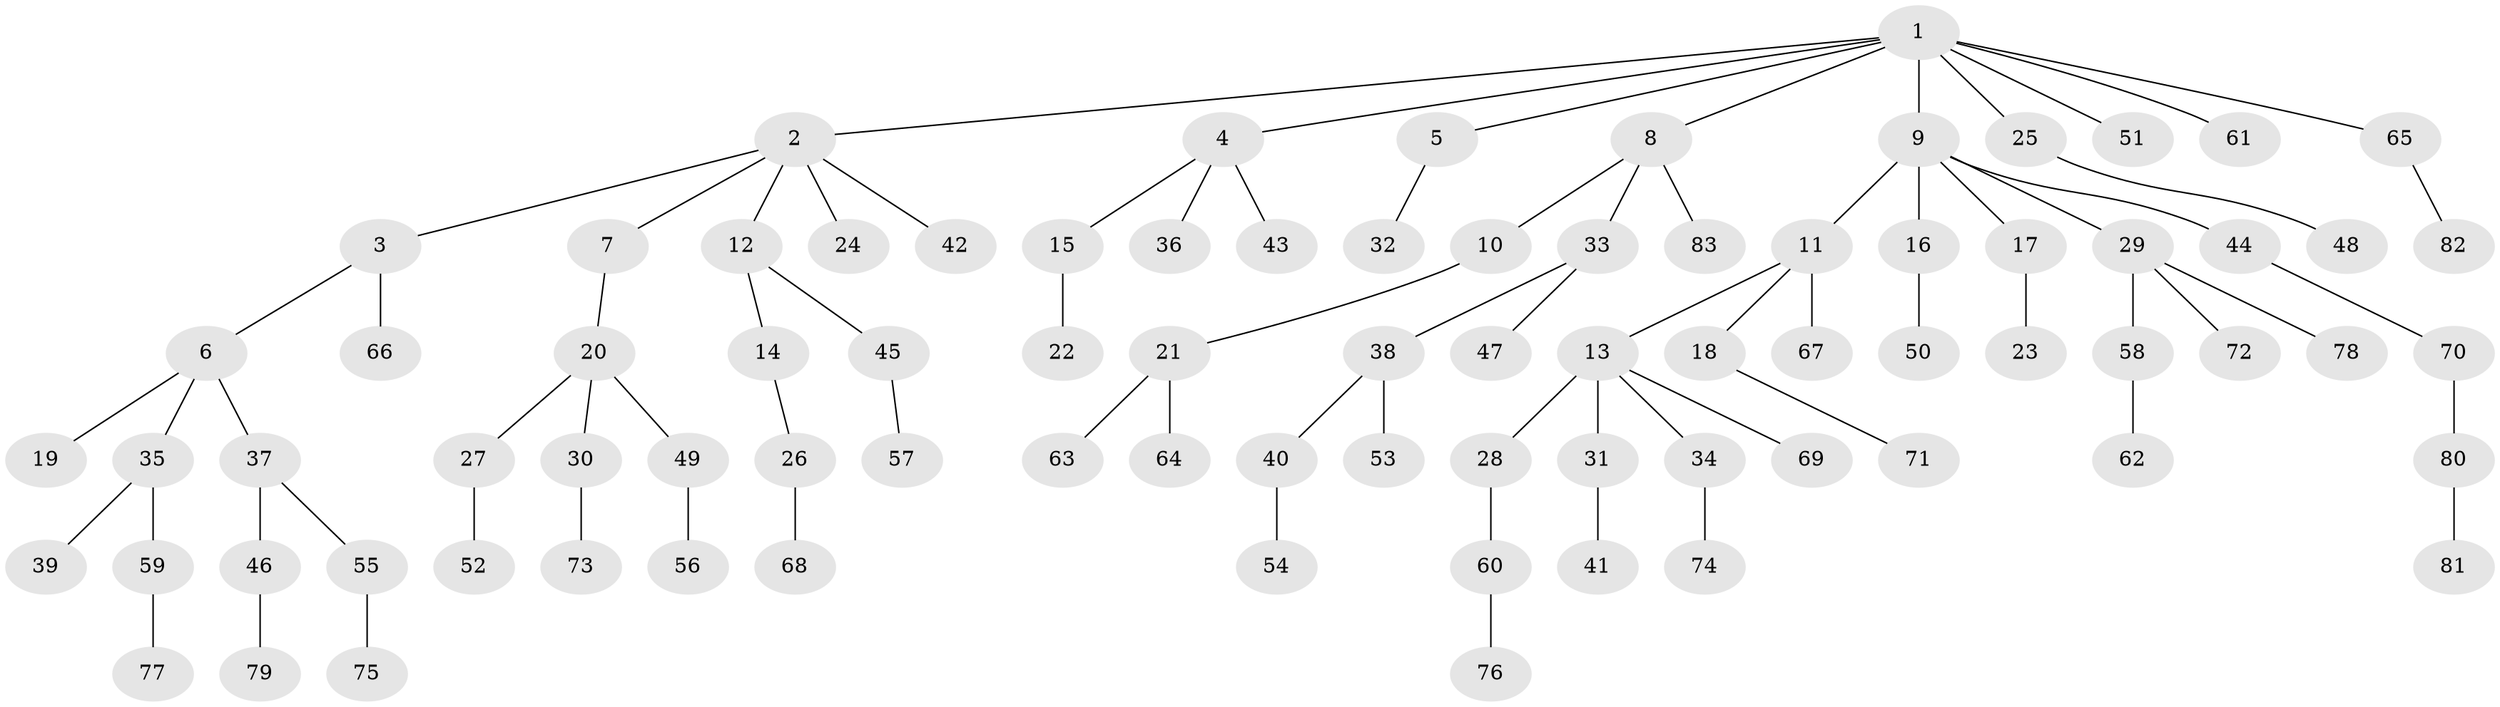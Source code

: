 // coarse degree distribution, {6: 0.023809523809523808, 1: 0.5476190476190477, 3: 0.14285714285714285, 4: 0.023809523809523808, 5: 0.023809523809523808, 8: 0.023809523809523808, 2: 0.21428571428571427}
// Generated by graph-tools (version 1.1) at 2025/37/03/04/25 23:37:24]
// undirected, 83 vertices, 82 edges
graph export_dot {
  node [color=gray90,style=filled];
  1;
  2;
  3;
  4;
  5;
  6;
  7;
  8;
  9;
  10;
  11;
  12;
  13;
  14;
  15;
  16;
  17;
  18;
  19;
  20;
  21;
  22;
  23;
  24;
  25;
  26;
  27;
  28;
  29;
  30;
  31;
  32;
  33;
  34;
  35;
  36;
  37;
  38;
  39;
  40;
  41;
  42;
  43;
  44;
  45;
  46;
  47;
  48;
  49;
  50;
  51;
  52;
  53;
  54;
  55;
  56;
  57;
  58;
  59;
  60;
  61;
  62;
  63;
  64;
  65;
  66;
  67;
  68;
  69;
  70;
  71;
  72;
  73;
  74;
  75;
  76;
  77;
  78;
  79;
  80;
  81;
  82;
  83;
  1 -- 2;
  1 -- 4;
  1 -- 5;
  1 -- 8;
  1 -- 9;
  1 -- 25;
  1 -- 51;
  1 -- 61;
  1 -- 65;
  2 -- 3;
  2 -- 7;
  2 -- 12;
  2 -- 24;
  2 -- 42;
  3 -- 6;
  3 -- 66;
  4 -- 15;
  4 -- 36;
  4 -- 43;
  5 -- 32;
  6 -- 19;
  6 -- 35;
  6 -- 37;
  7 -- 20;
  8 -- 10;
  8 -- 33;
  8 -- 83;
  9 -- 11;
  9 -- 16;
  9 -- 17;
  9 -- 29;
  9 -- 44;
  10 -- 21;
  11 -- 13;
  11 -- 18;
  11 -- 67;
  12 -- 14;
  12 -- 45;
  13 -- 28;
  13 -- 31;
  13 -- 34;
  13 -- 69;
  14 -- 26;
  15 -- 22;
  16 -- 50;
  17 -- 23;
  18 -- 71;
  20 -- 27;
  20 -- 30;
  20 -- 49;
  21 -- 63;
  21 -- 64;
  25 -- 48;
  26 -- 68;
  27 -- 52;
  28 -- 60;
  29 -- 58;
  29 -- 72;
  29 -- 78;
  30 -- 73;
  31 -- 41;
  33 -- 38;
  33 -- 47;
  34 -- 74;
  35 -- 39;
  35 -- 59;
  37 -- 46;
  37 -- 55;
  38 -- 40;
  38 -- 53;
  40 -- 54;
  44 -- 70;
  45 -- 57;
  46 -- 79;
  49 -- 56;
  55 -- 75;
  58 -- 62;
  59 -- 77;
  60 -- 76;
  65 -- 82;
  70 -- 80;
  80 -- 81;
}
